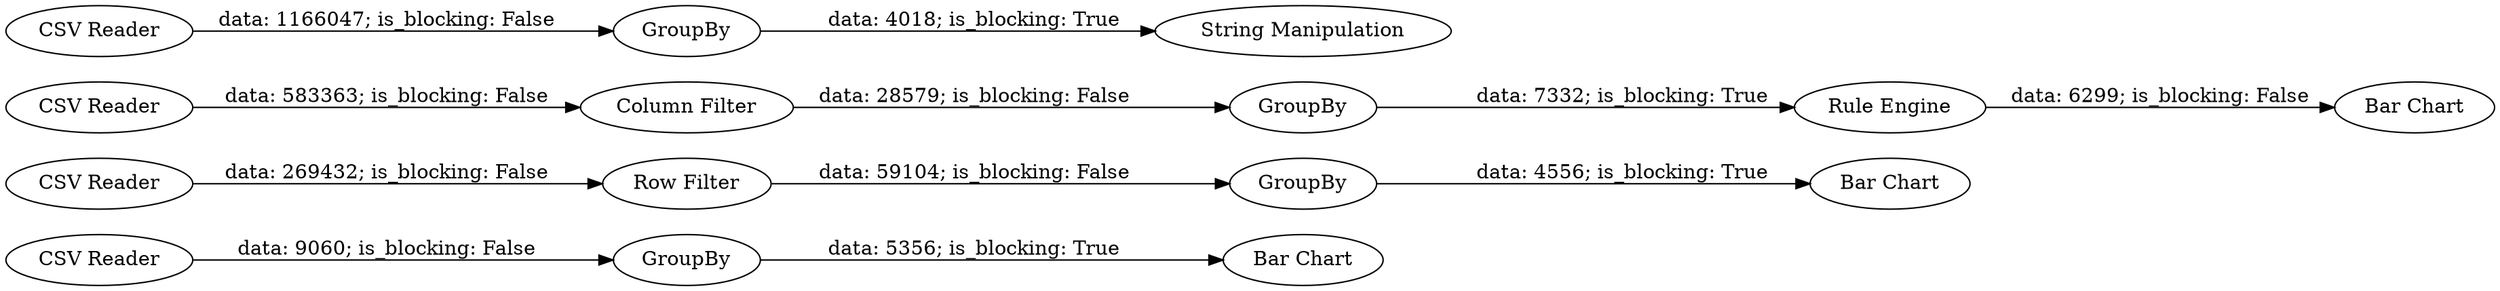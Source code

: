 digraph {
	"-3774012872054021514_15" [label="Bar Chart"]
	"-3774012872054021514_2" [label="CSV Reader"]
	"-3774012872054021514_5" [label="Row Filter"]
	"-3774012872054021514_14" [label="Bar Chart"]
	"-3774012872054021514_3" [label="CSV Reader"]
	"-3774012872054021514_13" [label="Bar Chart"]
	"-3774012872054021514_8" [label=GroupBy]
	"-3774012872054021514_10" [label=GroupBy]
	"-3774012872054021514_1" [label="CSV Reader"]
	"-3774012872054021514_9" [label=GroupBy]
	"-3774012872054021514_4" [label="CSV Reader"]
	"-3774012872054021514_16" [label="String Manipulation"]
	"-3774012872054021514_6" [label="Column Filter"]
	"-3774012872054021514_11" [label="Rule Engine"]
	"-3774012872054021514_7" [label=GroupBy]
	"-3774012872054021514_9" -> "-3774012872054021514_15" [label="data: 5356; is_blocking: True"]
	"-3774012872054021514_4" -> "-3774012872054021514_7" [label="data: 1166047; is_blocking: False"]
	"-3774012872054021514_7" -> "-3774012872054021514_16" [label="data: 4018; is_blocking: True"]
	"-3774012872054021514_10" -> "-3774012872054021514_11" [label="data: 7332; is_blocking: True"]
	"-3774012872054021514_11" -> "-3774012872054021514_13" [label="data: 6299; is_blocking: False"]
	"-3774012872054021514_3" -> "-3774012872054021514_6" [label="data: 583363; is_blocking: False"]
	"-3774012872054021514_6" -> "-3774012872054021514_10" [label="data: 28579; is_blocking: False"]
	"-3774012872054021514_2" -> "-3774012872054021514_9" [label="data: 9060; is_blocking: False"]
	"-3774012872054021514_5" -> "-3774012872054021514_8" [label="data: 59104; is_blocking: False"]
	"-3774012872054021514_8" -> "-3774012872054021514_14" [label="data: 4556; is_blocking: True"]
	"-3774012872054021514_1" -> "-3774012872054021514_5" [label="data: 269432; is_blocking: False"]
	rankdir=LR
}
